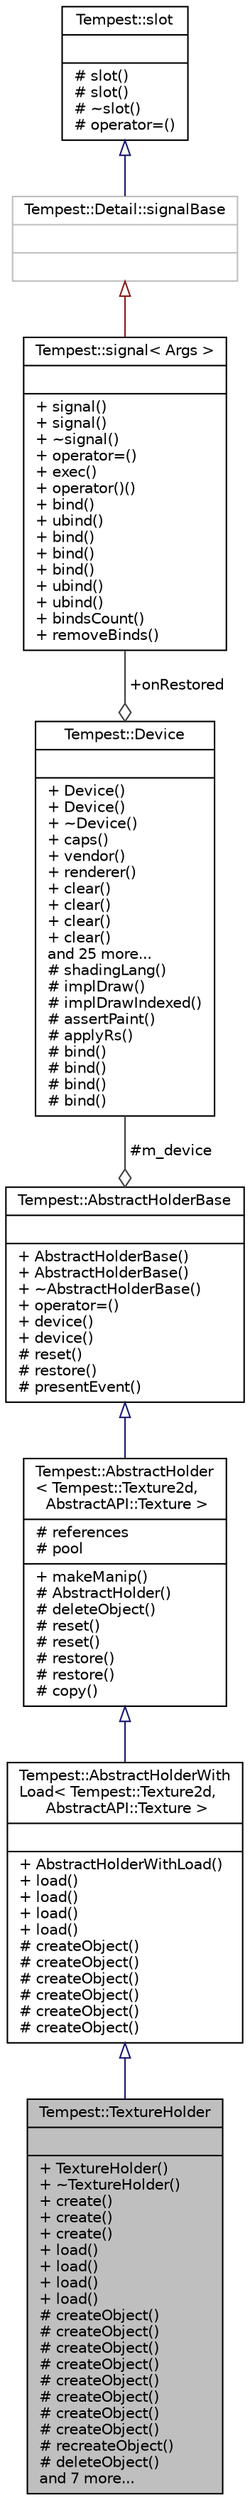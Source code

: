 digraph "Tempest::TextureHolder"
{
  edge [fontname="Helvetica",fontsize="10",labelfontname="Helvetica",labelfontsize="10"];
  node [fontname="Helvetica",fontsize="10",shape=record];
  Node5 [label="{Tempest::TextureHolder\n||+ TextureHolder()\l+ ~TextureHolder()\l+ create()\l+ create()\l+ create()\l+ load()\l+ load()\l+ load()\l+ load()\l# createObject()\l# createObject()\l# createObject()\l# createObject()\l# createObject()\l# createObject()\l# createObject()\l# createObject()\l# recreateObject()\l# deleteObject()\land 7 more...\l}",height=0.2,width=0.4,color="black", fillcolor="grey75", style="filled", fontcolor="black"];
  Node6 -> Node5 [dir="back",color="midnightblue",fontsize="10",style="solid",arrowtail="onormal",fontname="Helvetica"];
  Node6 [label="{Tempest::AbstractHolderWith\lLoad\< Tempest::Texture2d,\l AbstractAPI::Texture \>\n||+ AbstractHolderWithLoad()\l+ load()\l+ load()\l+ load()\l+ load()\l# createObject()\l# createObject()\l# createObject()\l# createObject()\l# createObject()\l# createObject()\l}",height=0.2,width=0.4,color="black", fillcolor="white", style="filled",URL="$class_tempest_1_1_abstract_holder_with_load.html"];
  Node7 -> Node6 [dir="back",color="midnightblue",fontsize="10",style="solid",arrowtail="onormal",fontname="Helvetica"];
  Node7 [label="{Tempest::AbstractHolder\l\< Tempest::Texture2d,\l AbstractAPI::Texture \>\n|# references\l# pool\l|+ makeManip()\l# AbstractHolder()\l# deleteObject()\l# reset()\l# reset()\l# restore()\l# restore()\l# copy()\l}",height=0.2,width=0.4,color="black", fillcolor="white", style="filled",URL="$class_tempest_1_1_abstract_holder.html"];
  Node8 -> Node7 [dir="back",color="midnightblue",fontsize="10",style="solid",arrowtail="onormal",fontname="Helvetica"];
  Node8 [label="{Tempest::AbstractHolderBase\n||+ AbstractHolderBase()\l+ AbstractHolderBase()\l+ ~AbstractHolderBase()\l+ operator=()\l+ device()\l+ device()\l# reset()\l# restore()\l# presentEvent()\l}",height=0.2,width=0.4,color="black", fillcolor="white", style="filled",URL="$class_tempest_1_1_abstract_holder_base.html"];
  Node9 -> Node8 [color="grey25",fontsize="10",style="solid",label=" #m_device" ,arrowhead="odiamond",fontname="Helvetica"];
  Node9 [label="{Tempest::Device\n||+ Device()\l+ Device()\l+ ~Device()\l+ caps()\l+ vendor()\l+ renderer()\l+ clear()\l+ clear()\l+ clear()\l+ clear()\land 25 more...\l# shadingLang()\l# implDraw()\l# implDrawIndexed()\l# assertPaint()\l# applyRs()\l# bind()\l# bind()\l# bind()\l# bind()\l}",height=0.2,width=0.4,color="black", fillcolor="white", style="filled",URL="$class_tempest_1_1_device.html"];
  Node10 -> Node9 [color="grey25",fontsize="10",style="solid",label=" +onRestored" ,arrowhead="odiamond",fontname="Helvetica"];
  Node10 [label="{Tempest::signal\< Args \>\n||+ signal()\l+ signal()\l+ ~signal()\l+ operator=()\l+ exec()\l+ operator()()\l+ bind()\l+ ubind()\l+ bind()\l+ bind()\l+ bind()\l+ ubind()\l+ ubind()\l+ bindsCount()\l+ removeBinds()\l}",height=0.2,width=0.4,color="black", fillcolor="white", style="filled",URL="$class_tempest_1_1signal.html",tooltip="signal class, for signals and slots system. "];
  Node11 -> Node10 [dir="back",color="firebrick4",fontsize="10",style="solid",arrowtail="onormal",fontname="Helvetica"];
  Node11 [label="{Tempest::Detail::signalBase\n||}",height=0.2,width=0.4,color="grey75", fillcolor="white", style="filled"];
  Node12 -> Node11 [dir="back",color="midnightblue",fontsize="10",style="solid",arrowtail="onormal",fontname="Helvetica"];
  Node12 [label="{Tempest::slot\n||# slot()\l# slot()\l# ~slot()\l# operator=()\l}",height=0.2,width=0.4,color="black", fillcolor="white", style="filled",URL="$class_tempest_1_1slot.html"];
}
